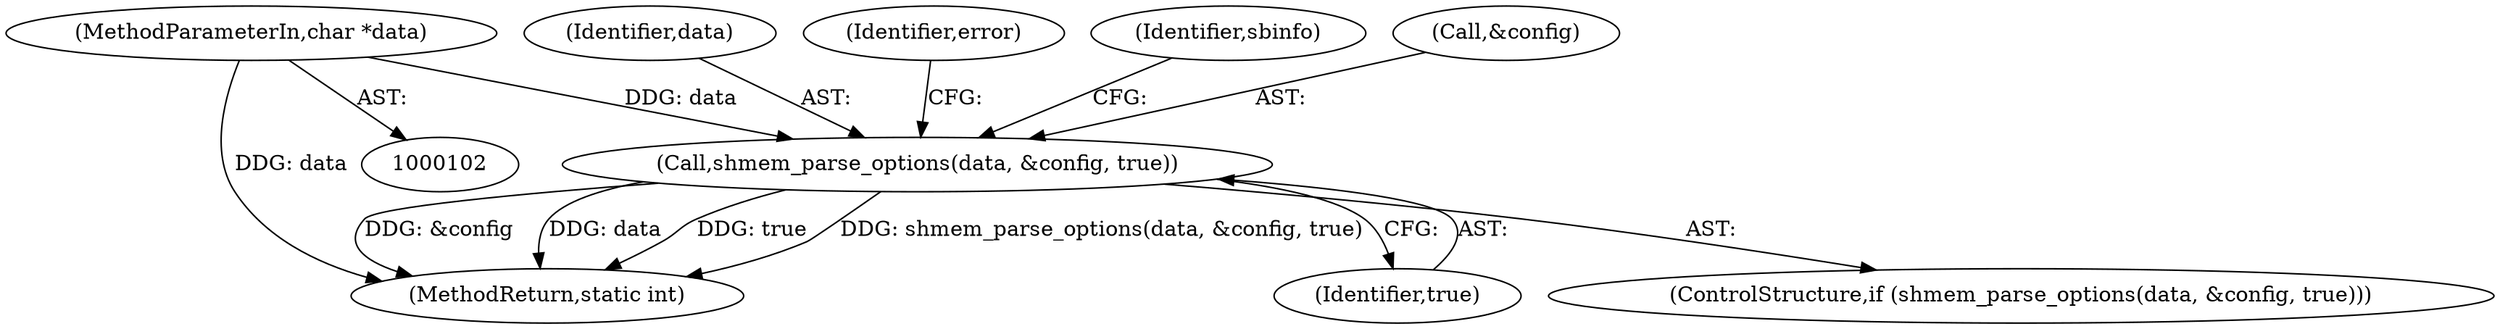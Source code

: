 digraph "0_linux_5f00110f7273f9ff04ac69a5f85bb535a4fd0987@pointer" {
"1000124" [label="(Call,shmem_parse_options(data, &config, true))"];
"1000105" [label="(MethodParameterIn,char *data)"];
"1000123" [label="(ControlStructure,if (shmem_parse_options(data, &config, true)))"];
"1000125" [label="(Identifier,data)"];
"1000130" [label="(Identifier,error)"];
"1000105" [label="(MethodParameterIn,char *data)"];
"1000229" [label="(MethodReturn,static int)"];
"1000124" [label="(Call,shmem_parse_options(data, &config, true))"];
"1000134" [label="(Identifier,sbinfo)"];
"1000128" [label="(Identifier,true)"];
"1000126" [label="(Call,&config)"];
"1000124" -> "1000123"  [label="AST: "];
"1000124" -> "1000128"  [label="CFG: "];
"1000125" -> "1000124"  [label="AST: "];
"1000126" -> "1000124"  [label="AST: "];
"1000128" -> "1000124"  [label="AST: "];
"1000130" -> "1000124"  [label="CFG: "];
"1000134" -> "1000124"  [label="CFG: "];
"1000124" -> "1000229"  [label="DDG: &config"];
"1000124" -> "1000229"  [label="DDG: data"];
"1000124" -> "1000229"  [label="DDG: true"];
"1000124" -> "1000229"  [label="DDG: shmem_parse_options(data, &config, true)"];
"1000105" -> "1000124"  [label="DDG: data"];
"1000105" -> "1000102"  [label="AST: "];
"1000105" -> "1000229"  [label="DDG: data"];
}
